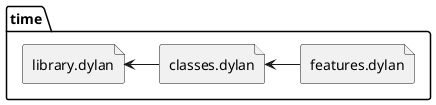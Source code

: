 @startuml

folder "time" {
  file "classes.dylan" as classes
  file "features.dylan" as features
  file "library.dylan" as library
}

library <- classes
classes <- features

@enduml